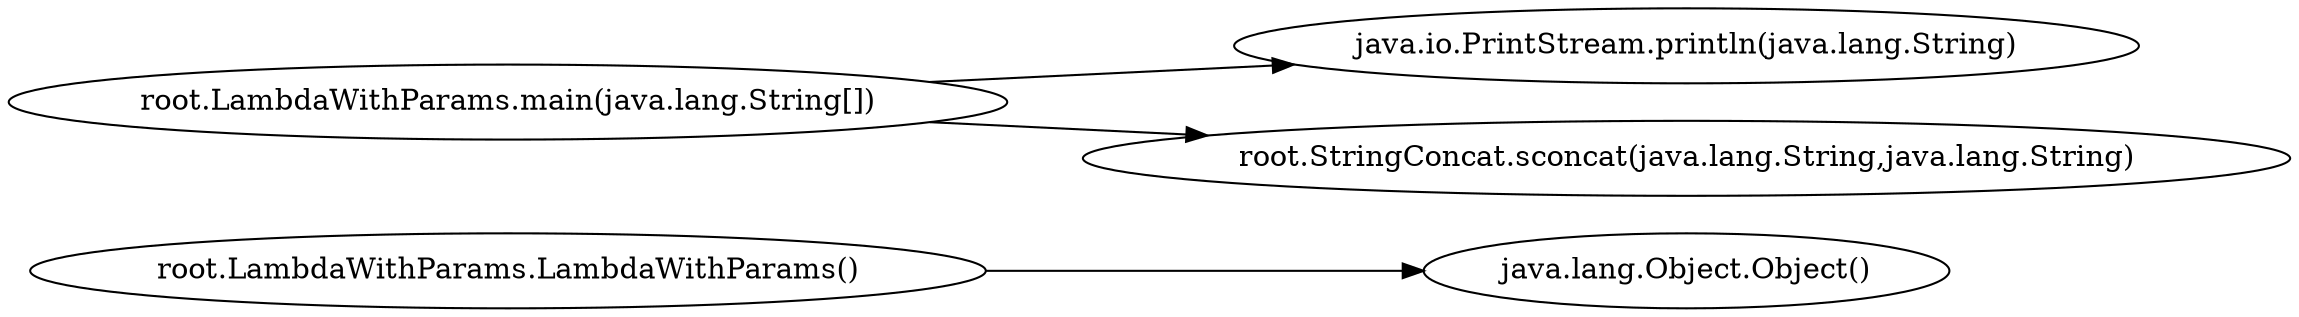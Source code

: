 digraph graphname {
rankdir="LR";
0 [label="root.LambdaWithParams.LambdaWithParams()"]
1 [label="java.lang.Object.Object()"]
2 [label="root.LambdaWithParams.main(java.lang.String[])"]
4 [label="java.io.PrintStream.println(java.lang.String)"]
3 [label="root.StringConcat.sconcat(java.lang.String,java.lang.String)"]
0 -> 1
2 -> 3
2 -> 4
}
